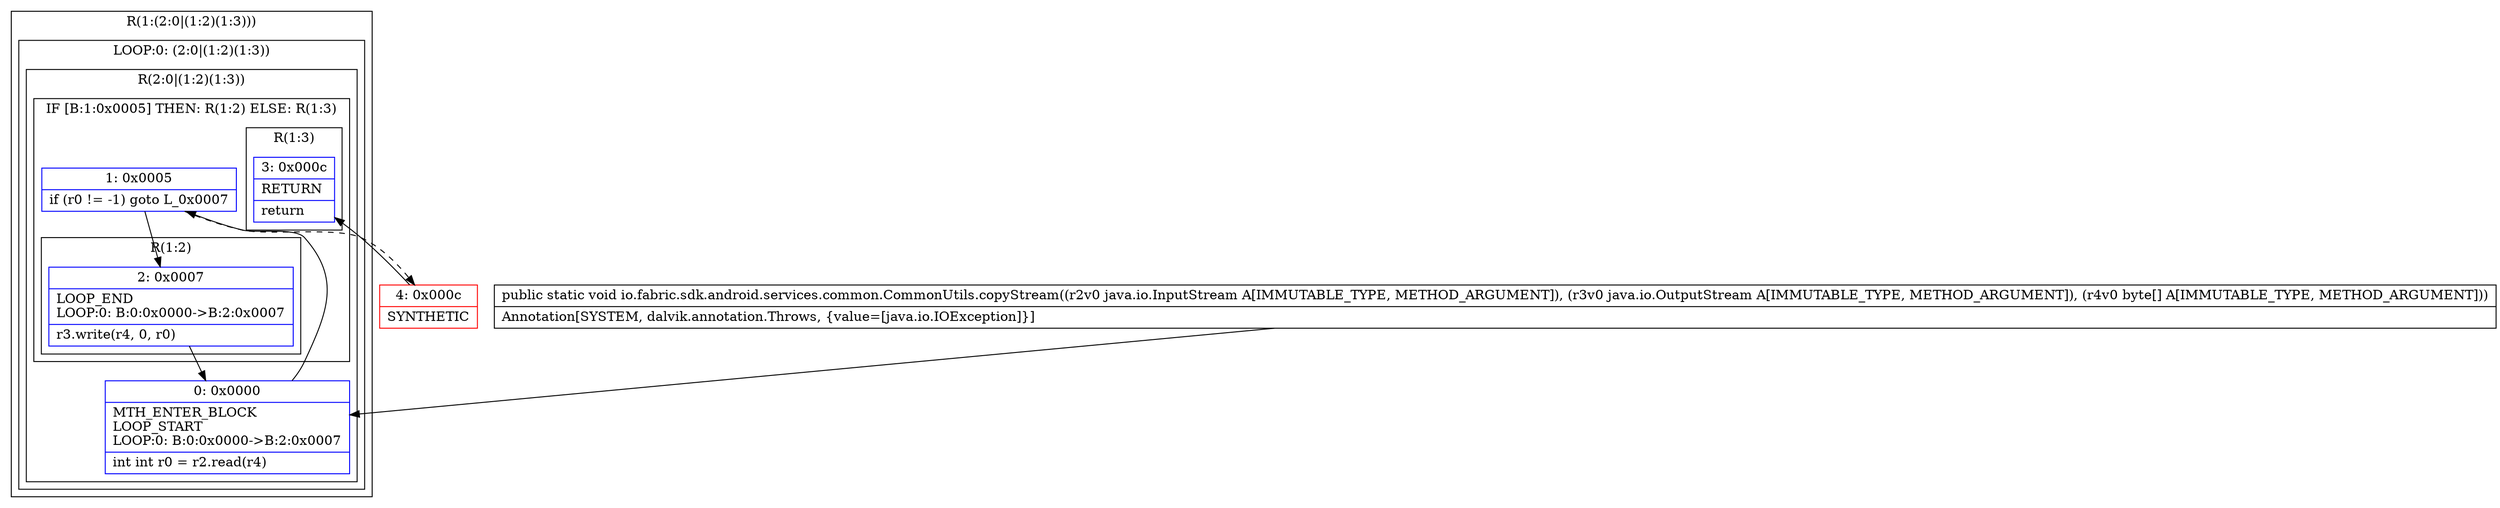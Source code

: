 digraph "CFG forio.fabric.sdk.android.services.common.CommonUtils.copyStream(Ljava\/io\/InputStream;Ljava\/io\/OutputStream;[B)V" {
subgraph cluster_Region_1262582919 {
label = "R(1:(2:0|(1:2)(1:3)))";
node [shape=record,color=blue];
subgraph cluster_LoopRegion_1722021699 {
label = "LOOP:0: (2:0|(1:2)(1:3))";
node [shape=record,color=blue];
subgraph cluster_Region_1547112495 {
label = "R(2:0|(1:2)(1:3))";
node [shape=record,color=blue];
Node_0 [shape=record,label="{0\:\ 0x0000|MTH_ENTER_BLOCK\lLOOP_START\lLOOP:0: B:0:0x0000\-\>B:2:0x0007\l|int int r0 = r2.read(r4)\l}"];
subgraph cluster_IfRegion_474273423 {
label = "IF [B:1:0x0005] THEN: R(1:2) ELSE: R(1:3)";
node [shape=record,color=blue];
Node_1 [shape=record,label="{1\:\ 0x0005|if (r0 != \-1) goto L_0x0007\l}"];
subgraph cluster_Region_1697686212 {
label = "R(1:2)";
node [shape=record,color=blue];
Node_2 [shape=record,label="{2\:\ 0x0007|LOOP_END\lLOOP:0: B:0:0x0000\-\>B:2:0x0007\l|r3.write(r4, 0, r0)\l}"];
}
subgraph cluster_Region_1456493211 {
label = "R(1:3)";
node [shape=record,color=blue];
Node_3 [shape=record,label="{3\:\ 0x000c|RETURN\l|return\l}"];
}
}
}
}
}
Node_4 [shape=record,color=red,label="{4\:\ 0x000c|SYNTHETIC\l}"];
MethodNode[shape=record,label="{public static void io.fabric.sdk.android.services.common.CommonUtils.copyStream((r2v0 java.io.InputStream A[IMMUTABLE_TYPE, METHOD_ARGUMENT]), (r3v0 java.io.OutputStream A[IMMUTABLE_TYPE, METHOD_ARGUMENT]), (r4v0 byte[] A[IMMUTABLE_TYPE, METHOD_ARGUMENT]))  | Annotation[SYSTEM, dalvik.annotation.Throws, \{value=[java.io.IOException]\}]\l}"];
MethodNode -> Node_0;
Node_0 -> Node_1;
Node_1 -> Node_2;
Node_1 -> Node_4[style=dashed];
Node_2 -> Node_0;
Node_4 -> Node_3;
}


